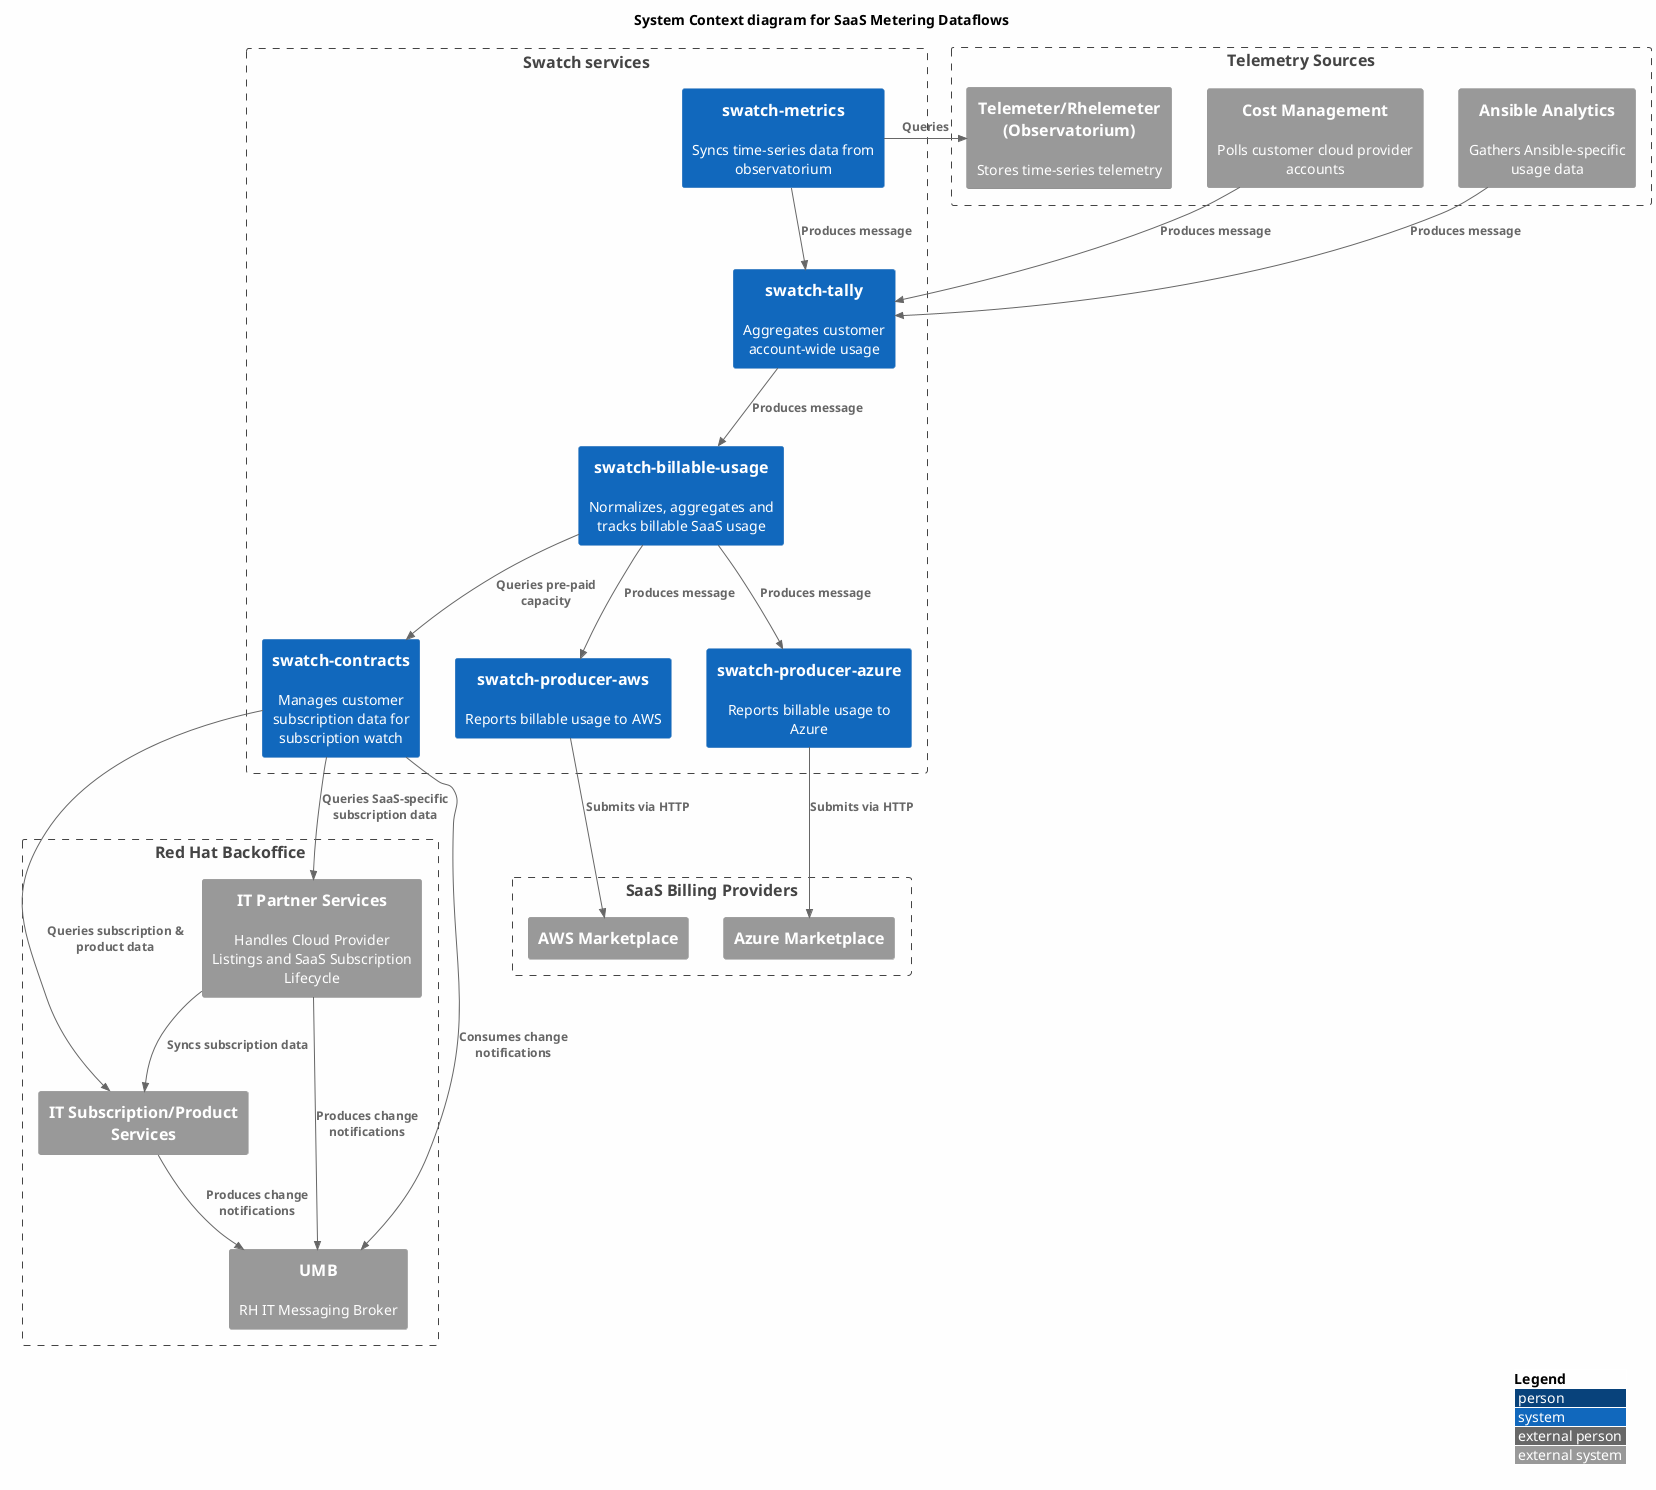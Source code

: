 @startuml
!include <C4/C4_Context>

' see https://forum.plantuml.net/8356/white-backgrounds-are-rendered-transparent-in-svg
skinparam backgroundColor #FEFEFE

LAYOUT_WITH_LEGEND()
'LAYOUT_LEFT_RIGHT()

title System Context diagram for SaaS Metering Dataflows

Boundary(backoffice, "Red Hat Backoffice") {
  System_Ext(subprod, "IT Subscription/Product Services")
  System_Ext(umb, "UMB", "RH IT Messaging Broker")
  System_Ext(partnergw, "IT Partner Services", "Handles Cloud Provider Listings and SaaS Subscription Lifecycle")
}

Boundary(telemetry, "Telemetry Sources") {
  System_Ext(observatorium, "Telemeter/Rhelemeter (Observatorium)", "Stores time-series telemetry")
  System_Ext(cost, "Cost Management", "Polls customer cloud provider accounts")
  System_Ext(ansible, "Ansible Analytics", "Gathers Ansible-specific usage data")
}
Boundary(swatch, "Swatch services") {
  System(contracts, "swatch-contracts", "Manages customer subscription data for subscription watch")
  System(metrics, "swatch-metrics", "Syncs time-series data from observatorium")
  System(tally, "swatch-tally", "Aggregates customer account-wide usage")
  System(billable_usage, "swatch-billable-usage", "Normalizes, aggregates and tracks billable SaaS usage")
  System(producer_aws, "swatch-producer-aws", "Reports billable usage to AWS")
  System(producer_azure, "swatch-producer-azure", "Reports billable usage to Azure")
}

Boundary(cloud_providers, "SaaS Billing Providers") {
  System_Ext(aws, "AWS Marketplace")
  System_Ext(azure, "Azure Marketplace")
}

Rel(metrics, observatorium, "Queries")
Rel(metrics, tally, "Produces message")
Rel(cost, tally, "Produces message")
Rel(ansible, tally, "Produces message")
Rel(partnergw, subprod, "Syncs subscription data")
Rel(partnergw, umb, "Produces change notifications")
Rel(subprod, umb, "Produces change notifications")
Rel(contracts, umb, "Consumes change notifications")
Rel(contracts, subprod, "Queries subscription & product data")
Rel(contracts, partnergw, "Queries SaaS-specific subscription data")
Rel(tally, billable_usage, "Produces message")
Rel(billable_usage, producer_aws, "Produces message")
Rel(billable_usage, producer_azure, "Produces message")
Rel(billable_usage, contracts, "Queries pre-paid capacity")
Rel(producer_aws, aws, "Submits via HTTP")
Rel(producer_azure, azure, "Submits via HTTP")

@enduml
